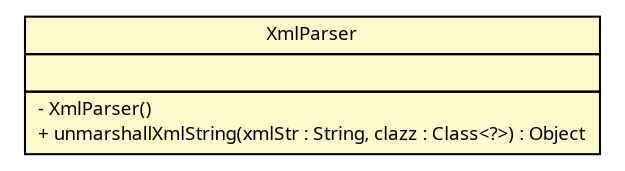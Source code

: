 #!/usr/local/bin/dot
#
# Class diagram 
# Generated by UMLGraph version R5_6 (http://www.umlgraph.org/)
#

digraph G {
	edge [fontname="Trebuchet MS",fontsize=10,labelfontname="Trebuchet MS",labelfontsize=10];
	node [fontname="Trebuchet MS",fontsize=10,shape=plaintext];
	nodesep=0.25;
	ranksep=0.5;
	// broadwick.xml.XmlParser
	c21435 [label=<<table title="broadwick.xml.XmlParser" border="0" cellborder="1" cellspacing="0" cellpadding="2" port="p" bgcolor="lemonChiffon" href="./XmlParser.html">
		<tr><td><table border="0" cellspacing="0" cellpadding="1">
<tr><td align="center" balign="center"><font face="Trebuchet MS"> XmlParser </font></td></tr>
		</table></td></tr>
		<tr><td><table border="0" cellspacing="0" cellpadding="1">
<tr><td align="left" balign="left">  </td></tr>
		</table></td></tr>
		<tr><td><table border="0" cellspacing="0" cellpadding="1">
<tr><td align="left" balign="left"> - XmlParser() </td></tr>
<tr><td align="left" balign="left"> + unmarshallXmlString(xmlStr : String, clazz : Class&lt;?&gt;) : Object </td></tr>
		</table></td></tr>
		</table>>, URL="./XmlParser.html", fontname="Trebuchet MS", fontcolor="black", fontsize=9.0];
}


